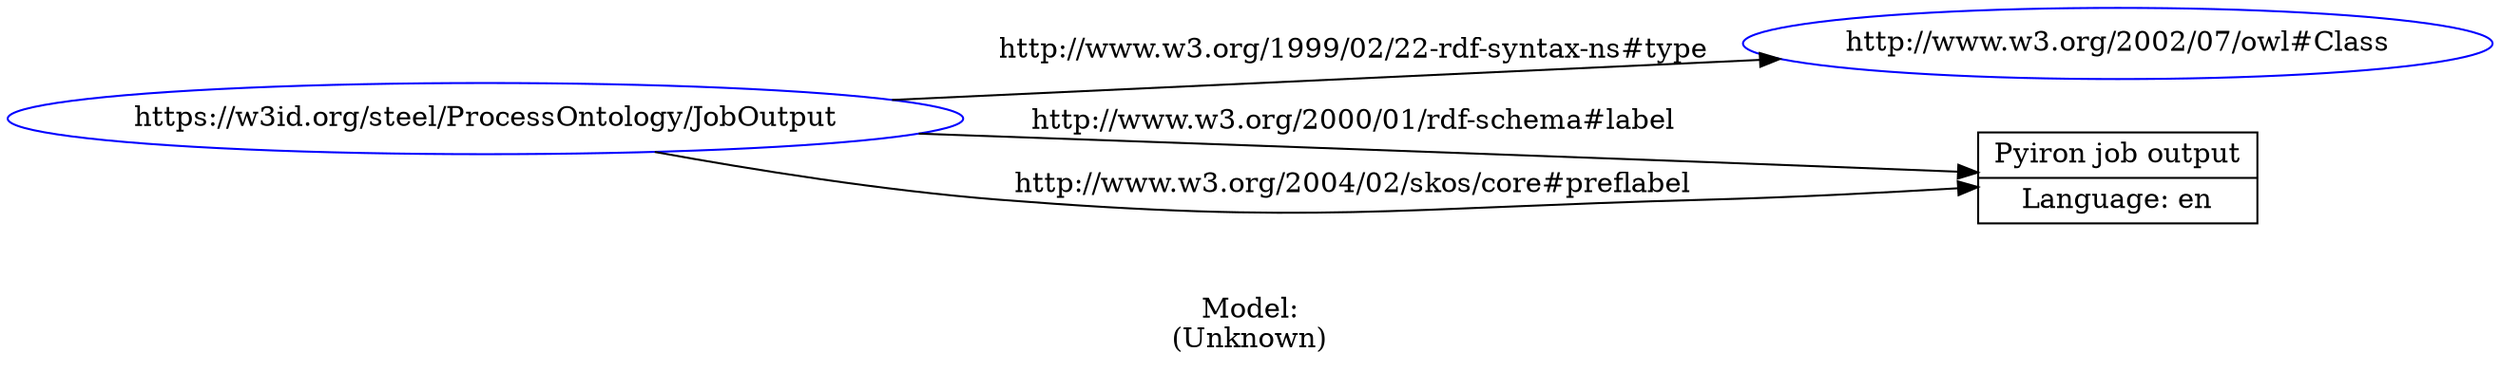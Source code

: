 digraph {
	rankdir = LR;
	charset="utf-8";

	"Rhttps://w3id.org/steel/ProcessOntology/JobOutput" -> "Rhttp://www.w3.org/2002/07/owl#Class" [ label="http://www.w3.org/1999/02/22-rdf-syntax-ns#type" ];
	"Rhttps://w3id.org/steel/ProcessOntology/JobOutput" -> "LPyiron job output|Language: en" [ label="http://www.w3.org/2000/01/rdf-schema#label" ];
	"Rhttps://w3id.org/steel/ProcessOntology/JobOutput" -> "LPyiron job output|Language: en" [ label="http://www.w3.org/2004/02/skos/core#preflabel" ];

	// Resources
	"Rhttps://w3id.org/steel/ProcessOntology/JobOutput" [ label="https://w3id.org/steel/ProcessOntology/JobOutput", shape = ellipse, color = blue ];
	"Rhttp://www.w3.org/2002/07/owl#Class" [ label="http://www.w3.org/2002/07/owl#Class", shape = ellipse, color = blue ];

	// Anonymous nodes

	// Literals
	"LPyiron job output|Language: en" [ label="Pyiron job output|Language: en", shape = record ];

	label="\n\nModel:\n(Unknown)";
}
